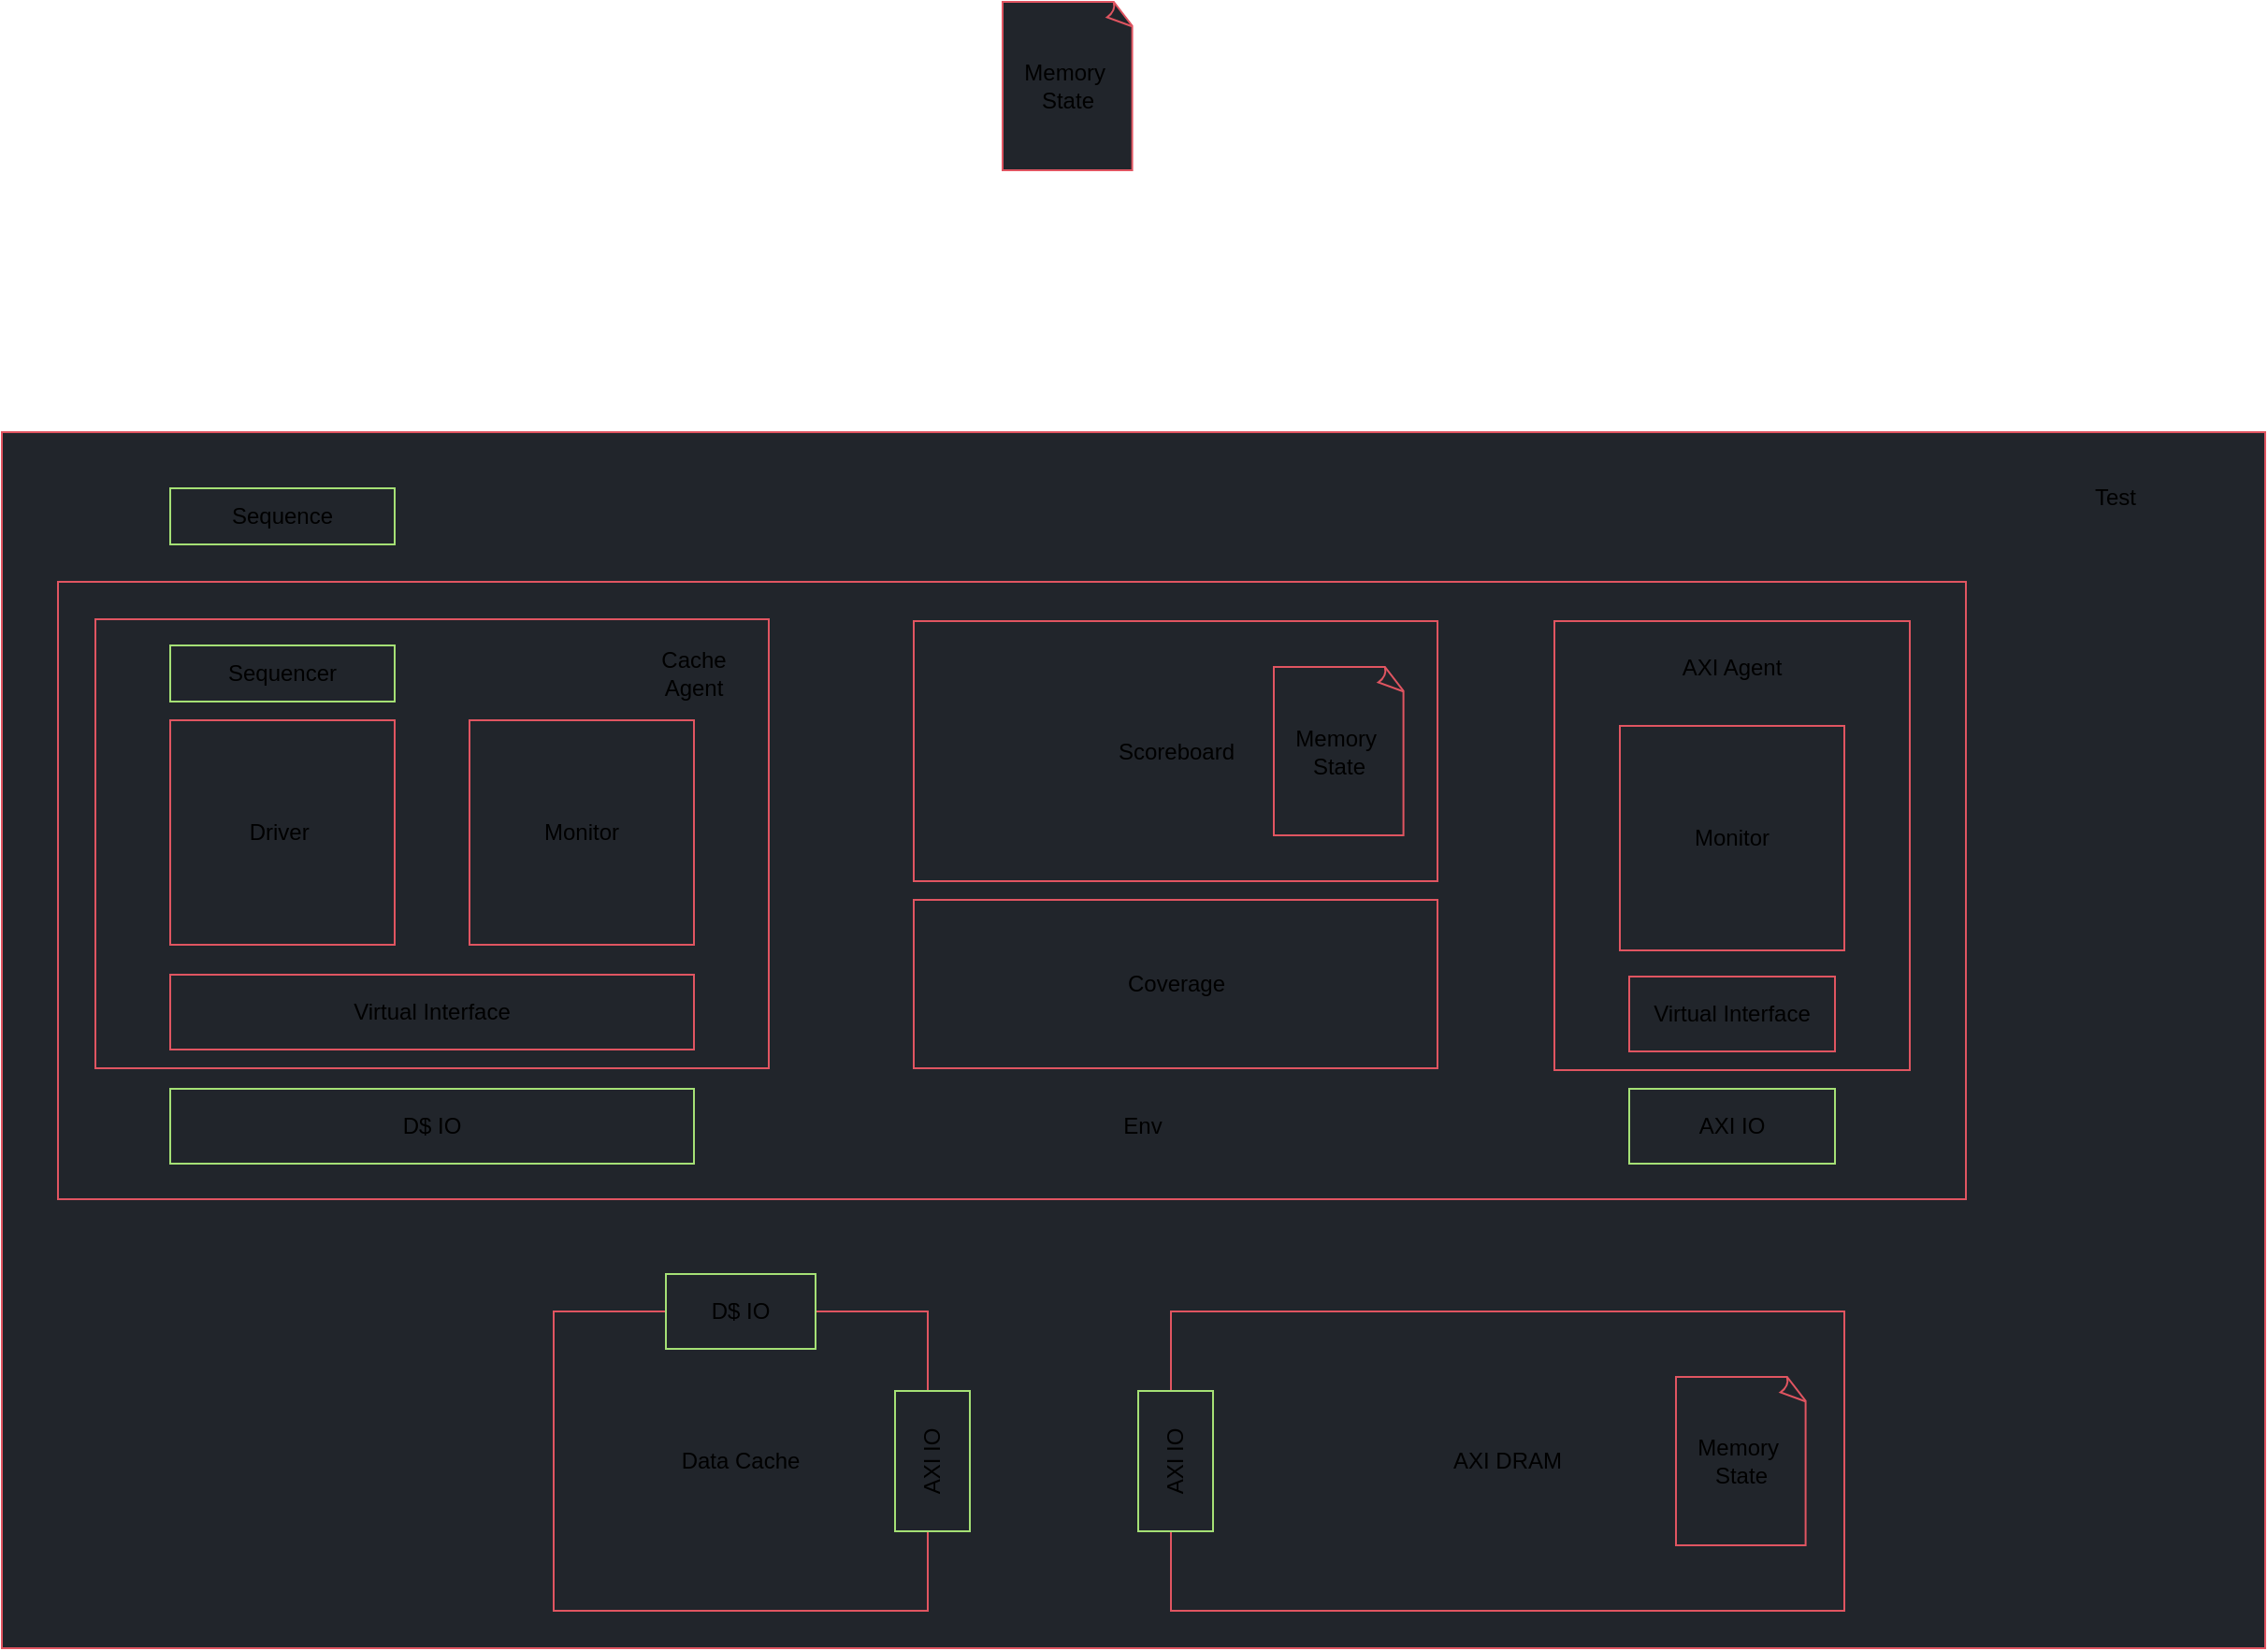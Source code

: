 <mxfile>
    <diagram id="PI0KyvHA9vLH9bTMoYlN" name="Page-1">
        <mxGraphModel dx="1665" dy="2327" grid="1" gridSize="10" guides="1" tooltips="1" connect="1" arrows="1" fold="1" page="1" pageScale="1" pageWidth="850" pageHeight="1100" math="0" shadow="0">
            <root>
                <mxCell id="0"/>
                <mxCell id="1" parent="0"/>
                <mxCell id="4" value="" style="rounded=0;whiteSpace=wrap;html=1;fillColor=#21252B;strokeColor=#E05561;" vertex="1" parent="1">
                    <mxGeometry x="70" y="90" width="1210" height="650" as="geometry"/>
                </mxCell>
                <mxCell id="6" value="" style="rounded=0;whiteSpace=wrap;html=1;fillColor=#21252B;strokeColor=#E05561;" vertex="1" parent="1">
                    <mxGeometry x="100" y="170" width="1020" height="330" as="geometry"/>
                </mxCell>
                <mxCell id="7" value="" style="rounded=0;whiteSpace=wrap;html=1;fillColor=#21252B;strokeColor=#E05561;" vertex="1" parent="1">
                    <mxGeometry x="120" y="190" width="360" height="240" as="geometry"/>
                </mxCell>
                <mxCell id="8" value="Driver&amp;nbsp;" style="rounded=0;whiteSpace=wrap;html=1;fillColor=#21252B;strokeColor=#E05561;" vertex="1" parent="1">
                    <mxGeometry x="160" y="244" width="120" height="120" as="geometry"/>
                </mxCell>
                <mxCell id="9" value="Sequencer" style="rounded=0;whiteSpace=wrap;html=1;fillColor=#21252B;strokeColor=#A5E075;" vertex="1" parent="1">
                    <mxGeometry x="160" y="204" width="120" height="30" as="geometry"/>
                </mxCell>
                <mxCell id="10" value="Monitor" style="rounded=0;whiteSpace=wrap;html=1;fillColor=#21252B;strokeColor=#E05561;" vertex="1" parent="1">
                    <mxGeometry x="320" y="244" width="120" height="120" as="geometry"/>
                </mxCell>
                <mxCell id="11" value="Virtual Interface" style="rounded=0;whiteSpace=wrap;html=1;fillColor=#21252B;strokeColor=#E05561;" vertex="1" parent="1">
                    <mxGeometry x="160" y="380" width="280" height="40" as="geometry"/>
                </mxCell>
                <mxCell id="12" value="D$ IO" style="rounded=0;whiteSpace=wrap;html=1;fillColor=#21252B;strokeColor=#A5E075;" vertex="1" parent="1">
                    <mxGeometry x="160" y="441" width="280" height="40" as="geometry"/>
                </mxCell>
                <mxCell id="13" value="Sequence" style="rounded=0;whiteSpace=wrap;html=1;fillColor=#21252B;strokeColor=#A5E075;" vertex="1" parent="1">
                    <mxGeometry x="160" y="120" width="120" height="30" as="geometry"/>
                </mxCell>
                <mxCell id="14" value="Scoreboard" style="rounded=0;whiteSpace=wrap;html=1;fillColor=#21252B;strokeColor=#E05561;" vertex="1" parent="1">
                    <mxGeometry x="557.5" y="191" width="280" height="139" as="geometry"/>
                </mxCell>
                <mxCell id="15" value="Data Cache" style="rounded=0;whiteSpace=wrap;html=1;fillColor=#21252B;strokeColor=#E05561;" vertex="1" parent="1">
                    <mxGeometry x="365" y="560" width="200" height="160" as="geometry"/>
                </mxCell>
                <mxCell id="16" value="Coverage" style="rounded=0;whiteSpace=wrap;html=1;fillColor=#21252B;strokeColor=#E05561;" vertex="1" parent="1">
                    <mxGeometry x="557.5" y="340" width="280" height="90" as="geometry"/>
                </mxCell>
                <mxCell id="17" value="Cache Agent" style="text;html=1;align=center;verticalAlign=middle;whiteSpace=wrap;rounded=0;strokeColor=none;fillColor=#21252B;" vertex="1" parent="1">
                    <mxGeometry x="410" y="204" width="60" height="30" as="geometry"/>
                </mxCell>
                <mxCell id="18" value="Env" style="text;html=1;align=center;verticalAlign=middle;whiteSpace=wrap;rounded=0;strokeColor=none;fillColor=#21252B;" vertex="1" parent="1">
                    <mxGeometry x="650" y="446" width="60" height="30" as="geometry"/>
                </mxCell>
                <mxCell id="19" value="Test" style="text;html=1;align=center;verticalAlign=middle;whiteSpace=wrap;rounded=0;strokeColor=none;fillColor=#21252B;" vertex="1" parent="1">
                    <mxGeometry x="1170" y="110" width="60" height="30" as="geometry"/>
                </mxCell>
                <mxCell id="29" value="Memory&amp;nbsp;&lt;br&gt;State" style="whiteSpace=wrap;html=1;shape=mxgraph.basic.document;strokeColor=#E05561;fillColor=#21252B;" vertex="1" parent="1">
                    <mxGeometry x="750" y="215.5" width="70" height="90" as="geometry"/>
                </mxCell>
                <mxCell id="31" value="AXI DRAM" style="rounded=0;whiteSpace=wrap;html=1;fillColor=#21252B;strokeColor=#E05561;" vertex="1" parent="1">
                    <mxGeometry x="695" y="560" width="360" height="160" as="geometry"/>
                </mxCell>
                <mxCell id="30" value="Memory&amp;nbsp;&lt;br&gt;State" style="whiteSpace=wrap;html=1;shape=mxgraph.basic.document;strokeColor=#E05561;fillColor=#21252B;" vertex="1" parent="1">
                    <mxGeometry x="965" y="595" width="70" height="90" as="geometry"/>
                </mxCell>
                <mxCell id="32" value="Memory&amp;nbsp;&lt;br&gt;State" style="whiteSpace=wrap;html=1;shape=mxgraph.basic.document;strokeColor=#E05561;fillColor=#21252B;" vertex="1" parent="1">
                    <mxGeometry x="605" y="-140" width="70" height="90" as="geometry"/>
                </mxCell>
                <mxCell id="33" value="" style="rounded=0;whiteSpace=wrap;html=1;fillColor=#21252B;strokeColor=#E05561;" vertex="1" parent="1">
                    <mxGeometry x="900" y="191" width="190" height="240" as="geometry"/>
                </mxCell>
                <mxCell id="36" value="Monitor" style="rounded=0;whiteSpace=wrap;html=1;fillColor=#21252B;strokeColor=#E05561;" vertex="1" parent="1">
                    <mxGeometry x="935" y="247" width="120" height="120" as="geometry"/>
                </mxCell>
                <mxCell id="37" value="Virtual Interface" style="rounded=0;whiteSpace=wrap;html=1;fillColor=#21252B;strokeColor=#E05561;" vertex="1" parent="1">
                    <mxGeometry x="940" y="381" width="110" height="40" as="geometry"/>
                </mxCell>
                <mxCell id="38" value="AXI IO" style="rounded=0;whiteSpace=wrap;html=1;fillColor=#21252B;strokeColor=#A5E075;" vertex="1" parent="1">
                    <mxGeometry x="940" y="441" width="110" height="40" as="geometry"/>
                </mxCell>
                <mxCell id="40" value="AXI Agent" style="text;html=1;align=center;verticalAlign=middle;whiteSpace=wrap;rounded=0;strokeColor=none;fillColor=#21252B;" vertex="1" parent="1">
                    <mxGeometry x="965" y="201" width="60" height="30" as="geometry"/>
                </mxCell>
                <mxCell id="41" value="D$ IO" style="rounded=0;whiteSpace=wrap;html=1;fillColor=#21252B;strokeColor=#A5E075;" vertex="1" parent="1">
                    <mxGeometry x="425" y="540" width="80" height="40" as="geometry"/>
                </mxCell>
                <mxCell id="42" value="AXI IO" style="rounded=0;whiteSpace=wrap;html=1;fillColor=#21252B;strokeColor=#A5E075;rotation=-90;" vertex="1" parent="1">
                    <mxGeometry x="530" y="620" width="75" height="40" as="geometry"/>
                </mxCell>
                <mxCell id="43" value="AXI IO" style="rounded=0;whiteSpace=wrap;html=1;fillColor=#21252B;strokeColor=#A5E075;rotation=-90;" vertex="1" parent="1">
                    <mxGeometry x="660" y="620" width="75" height="40" as="geometry"/>
                </mxCell>
            </root>
        </mxGraphModel>
    </diagram>
</mxfile>